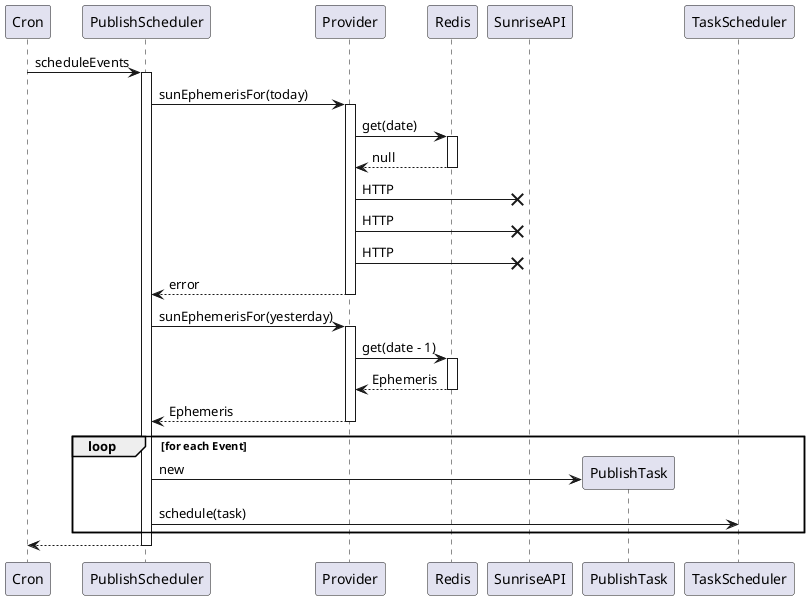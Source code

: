 @startuml

Cron -> PublishScheduler : scheduleEvents
activate PublishScheduler
PublishScheduler -> Provider : sunEphemerisFor(today)
activate Provider
Provider -> Redis : get(date)
activate Redis
Provider <-- Redis : null
deactivate Redis
Provider ->x SunriseAPI : HTTP
Provider ->x SunriseAPI : HTTP
Provider ->x SunriseAPI : HTTP
PublishScheduler <-- Provider : error
deactivate Provider

PublishScheduler -> Provider : sunEphemerisFor(yesterday)
activate Provider
Provider -> Redis : get(date - 1)
activate Redis
Provider <-- Redis : Ephemeris
deactivate Redis
PublishScheduler <-- Provider : Ephemeris
deactivate Provider

loop for each Event
    create PublishTask
    PublishScheduler -> PublishTask : new
    PublishScheduler -> TaskScheduler : schedule(task)
end

Cron <-- PublishScheduler
deactivate PublishScheduler

@enduml


